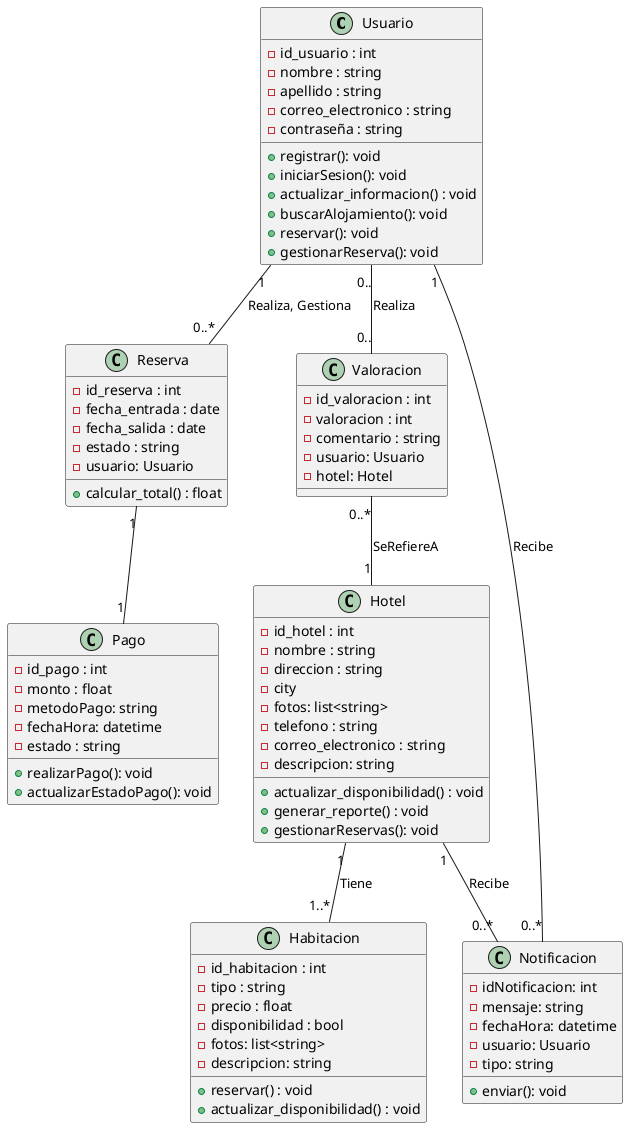 @startuml Hoteles
class Usuario {
    - id_usuario : int
    - nombre : string
    - apellido : string
    - correo_electronico : string
    - contraseña : string
    + registrar(): void
    + iniciarSesion(): void
    + actualizar_informacion() : void
    + buscarAlojamiento(): void
    + reservar(): void
    + gestionarReserva(): void
}

class Hotel {
    - id_hotel : int
    - nombre : string
    - direccion : string
    - city
    - fotos: list<string>
    - telefono : string
    - correo_electronico : string
    - descripcion: string
    + actualizar_disponibilidad() : void
    + generar_reporte() : void
    + gestionarReservas(): void
}

class Habitacion {
    - id_habitacion : int
    - tipo : string
    - precio : float
    - disponibilidad : bool
    - fotos: list<string>
    - descripcion: string
    + reservar() : void
    + actualizar_disponibilidad() : void
}

class Reserva {
    - id_reserva : int
    - fecha_entrada : date
    - fecha_salida : date
    - estado : string
    - usuario: Usuario
    + calcular_total() : float
}

class Pago {
    - id_pago : int
    - monto : float
    - metodoPago: string
    - fechaHora: datetime
    - estado : string
    + realizarPago(): void
    + actualizarEstadoPago(): void
}

class Valoracion {
    - id_valoracion : int
    - valoracion : int
    - comentario : string
    - usuario: Usuario
    - hotel: Hotel
}

class Notificacion {
    - idNotificacion: int
    - mensaje: string
    - fechaHora: datetime
    - usuario: Usuario
    - tipo: string
    + enviar(): void
}
Usuario "1" -- "0..*" Reserva : Realiza, Gestiona
Usuario "0.." -- "0.." Valoracion : Realiza
Usuario "1" -- "0..*" Notificacion : Recibe

Reserva "1" -- "1" Pago
Valoracion "0..*" -- "1" Hotel : SeRefiereA
Hotel "1" -- "0..*" Notificacion : Recibe

Hotel "1" -- "1..*" Habitacion : Tiene
@enduml